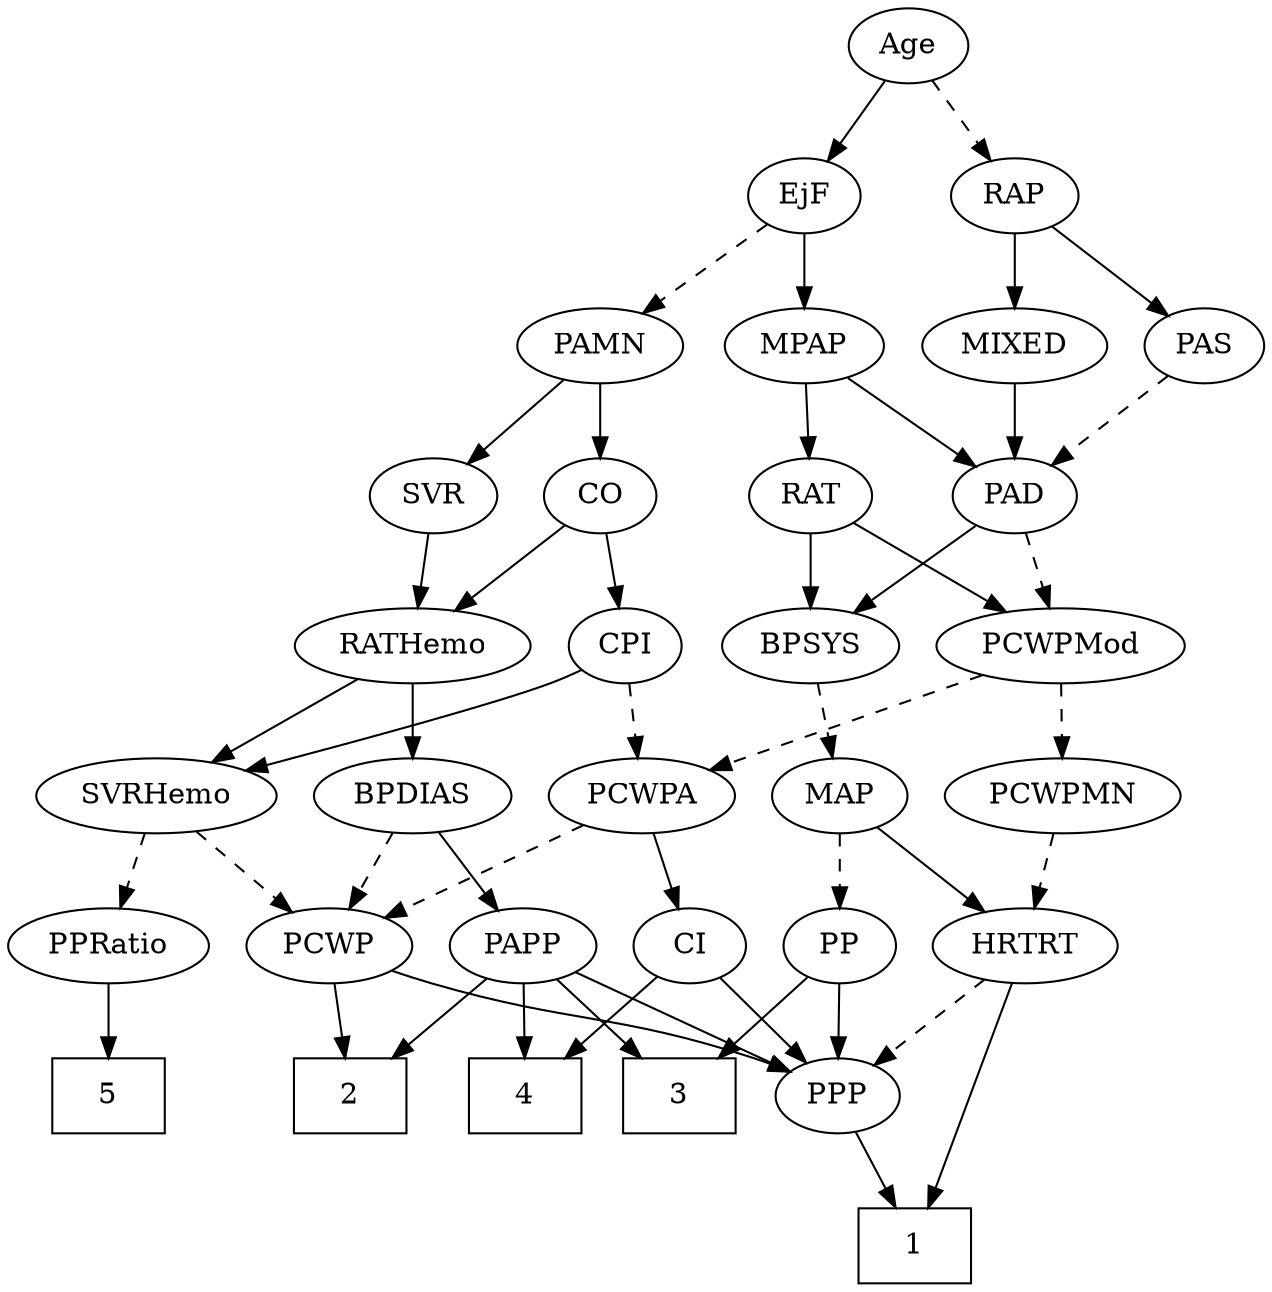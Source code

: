 strict digraph {
	graph [bb="0,0,586.94,612"];
	node [label="\N"];
	1	[height=0.5,
		pos="179.3,18",
		shape=box,
		width=0.75];
	2	[height=0.5,
		pos="448.3,90",
		shape=box,
		width=0.75];
	3	[height=0.5,
		pos="296.3,90",
		shape=box,
		width=0.75];
	4	[height=0.5,
		pos="373.3,90",
		shape=box,
		width=0.75];
	5	[height=0.5,
		pos="547.3,90",
		shape=box,
		width=0.75];
	Age	[height=0.5,
		pos="165.3,594",
		width=0.75];
	EjF	[height=0.5,
		pos="205.3,522",
		width=0.75];
	Age -> EjF	[pos="e,196.07,539.15 174.57,576.76 179.47,568.19 185.59,557.49 191.07,547.9",
		style=solid];
	RAP	[height=0.5,
		pos="125.3,522",
		width=0.77632];
	Age -> RAP	[pos="e,134.52,539.15 156.02,576.76 151.12,568.19 145.01,557.49 139.53,547.9",
		style=dashed];
	MPAP	[height=0.5,
		pos="205.3,450",
		width=0.97491];
	EjF -> MPAP	[pos="e,205.3,468.1 205.3,503.7 205.3,495.98 205.3,486.71 205.3,478.11",
		style=solid];
	PAMN	[height=0.5,
		pos="314.3,450",
		width=1.011];
	EjF -> PAMN	[pos="e,292.92,464.73 224.28,508.81 240.82,498.19 265.07,482.61 284.24,470.3",
		style=dashed];
	MIXED	[height=0.5,
		pos="40.296,450",
		width=1.1193];
	RAP -> MIXED	[pos="e,58.825,466.26 108.5,507.17 96.644,497.4 80.506,484.11 66.905,472.91",
		style=solid];
	PAS	[height=0.5,
		pos="125.3,450",
		width=0.75];
	RAP -> PAS	[pos="e,125.3,468.1 125.3,503.7 125.3,495.98 125.3,486.71 125.3,478.11",
		style=solid];
	PAD	[height=0.5,
		pos="125.3,378",
		width=0.79437];
	MIXED -> PAD	[pos="e,108.62,392.74 58.74,433.81 71.032,423.69 87.327,410.27 100.72,399.24",
		style=solid];
	MPAP -> PAD	[pos="e,141.42,393.11 188.33,434.15 176.97,424.21 161.84,410.98 149.26,399.97",
		style=solid];
	RAT	[height=0.5,
		pos="202.3,378",
		width=0.75827];
	MPAP -> RAT	[pos="e,203.03,396.1 204.55,431.7 204.22,423.98 203.83,414.71 203.46,406.11",
		style=solid];
	BPSYS	[height=0.5,
		pos="94.296,306",
		width=1.0471];
	MAP	[height=0.5,
		pos="84.296,234",
		width=0.84854];
	BPSYS -> MAP	[pos="e,86.74,252.1 91.825,287.7 90.723,279.98 89.398,270.71 88.17,262.11",
		style=dashed];
	PAD -> BPSYS	[pos="e,101.81,323.96 117.95,360.41 114.37,352.34 109.99,342.43 105.97,333.35",
		style=solid];
	PCWPMod	[height=0.5,
		pos="202.3,306",
		width=1.4443];
	PAD -> PCWPMod	[pos="e,184.58,323.1 140.88,362.83 151.26,353.4 165.14,340.78 177.07,329.93",
		style=dashed];
	CO	[height=0.5,
		pos="314.3,378",
		width=0.75];
	RATHemo	[height=0.5,
		pos="403.3,306",
		width=1.3721];
	CO -> RATHemo	[pos="e,383.52,322.55 331.04,363.83 343.5,354.03 360.79,340.43 375.33,328.99",
		style=solid];
	CPI	[height=0.5,
		pos="309.3,306",
		width=0.75];
	CO -> CPI	[pos="e,310.52,324.1 313.06,359.7 312.51,351.98 311.85,342.71 311.23,334.11",
		style=solid];
	PAS -> PAD	[pos="e,125.3,396.1 125.3,431.7 125.3,423.98 125.3,414.71 125.3,406.11",
		style=dashed];
	PAMN -> CO	[pos="e,314.3,396.1 314.3,431.7 314.3,423.98 314.3,414.71 314.3,406.11",
		style=solid];
	SVR	[height=0.5,
		pos="397.3,378",
		width=0.77632];
	PAMN -> SVR	[pos="e,380.85,392.87 331.9,434.15 343.88,424.05 359.89,410.55 373.07,399.43",
		style=solid];
	SVRHemo	[height=0.5,
		pos="403.3,234",
		width=1.3902];
	RATHemo -> SVRHemo	[pos="e,403.3,252.1 403.3,287.7 403.3,279.98 403.3,270.71 403.3,262.11",
		style=solid];
	BPDIAS	[height=0.5,
		pos="513.3,234",
		width=1.1735];
	RATHemo -> BPDIAS	[pos="e,490.86,249.27 426.89,289.98 443.02,279.72 464.57,266.01 482.11,254.85",
		style=solid];
	PCWPA	[height=0.5,
		pos="293.3,234",
		width=1.1555];
	CPI -> PCWPA	[pos="e,297.25,252.28 305.42,288.05 303.64,280.26 301.48,270.82 299.49,262.08",
		style=dashed];
	CPI -> SVRHemo	[pos="e,382.41,250.55 326.98,291.83 340.26,281.94 358.74,268.18 374.19,256.67",
		style=solid];
	RAT -> BPSYS	[pos="e,115.86,320.98 183.48,364.81 167.21,354.26 143.37,338.81 124.44,326.54",
		style=solid];
	RAT -> PCWPMod	[pos="e,202.3,324.1 202.3,359.7 202.3,351.98 202.3,342.71 202.3,334.11",
		style=solid];
	SVR -> RATHemo	[pos="e,401.83,324.1 398.78,359.7 399.44,351.98 400.24,342.71 400.97,334.11",
		style=solid];
	PCWPMod -> PCWPA	[pos="e,273.66,250.1 222.95,289.12 235.54,279.43 251.8,266.92 265.51,256.37",
		style=dashed];
	PCWPMN	[height=0.5,
		pos="183.3,234",
		width=1.3902];
	PCWPMod -> PCWPMN	[pos="e,187.99,252.28 197.7,288.05 195.58,280.26 193.02,270.82 190.65,262.08",
		style=dashed];
	PCWP	[height=0.5,
		pos="373.3,162",
		width=0.97491];
	PCWPA -> PCWP	[pos="e,356.14,178.01 311.05,217.46 322.08,207.82 336.41,195.28 348.54,184.66",
		style=dashed];
	CI	[height=0.5,
		pos="293.3,162",
		width=0.75];
	PCWPA -> CI	[pos="e,293.3,180.1 293.3,215.7 293.3,207.98 293.3,198.71 293.3,190.11",
		style=solid];
	HRTRT	[height=0.5,
		pos="136.3,162",
		width=1.1013];
	PCWPMN -> HRTRT	[pos="e,147.35,179.47 172.16,216.41 166.42,207.87 159.31,197.28 152.94,187.79",
		style=dashed];
	PPRatio	[height=0.5,
		pos="547.3,162",
		width=1.1013];
	SVRHemo -> PPRatio	[pos="e,521.33,175.62 431.75,219.17 454.86,207.94 487.56,192.04 512.28,180.02",
		style=dashed];
	SVRHemo -> PCWP	[pos="e,380.49,179.79 396.03,216.05 392.57,207.97 388.35,198.12 384.49,189.11",
		style=dashed];
	BPDIAS -> PCWP	[pos="e,397.64,175.17 486.96,219.83 464.21,208.46 431.2,191.95 406.61,179.66",
		style=dashed];
	PAPP	[height=0.5,
		pos="458.3,162",
		width=0.88464];
	BPDIAS -> PAPP	[pos="e,470.61,178.67 500.54,216.76 493.5,207.8 484.63,196.51 476.83,186.59",
		style=solid];
	PP	[height=0.5,
		pos="221.3,162",
		width=0.75];
	MAP -> PP	[pos="e,200.34,173.71 106.61,221.6 129.61,209.85 165.59,191.46 191.12,178.42",
		style=dashed];
	MAP -> HRTRT	[pos="e,124.18,179.31 96.096,217.12 102.59,208.38 110.78,197.35 118.07,187.54",
		style=solid];
	PP -> 3	[pos="e,277.96,108.11 236.47,146.83 246.21,137.75 259.11,125.71 270.43,115.14",
		style=solid];
	PPP	[height=0.5,
		pos="222.3,90",
		width=0.75];
	PP -> PPP	[pos="e,222.05,108.1 221.54,143.7 221.65,135.98 221.79,126.71 221.91,118.11",
		style=solid];
	PPP -> 1	[pos="e,189.92,36.292 212.54,73.116 207.43,64.801 201.05,54.41 195.24,44.963",
		style=solid];
	PPRatio -> 5	[pos="e,547.3,108.1 547.3,143.7 547.3,135.98 547.3,126.71 547.3,118.11",
		style=solid];
	PCWP -> 2	[pos="e,429.95,108.13 389.57,145.81 399.14,136.88 411.46,125.38 422.34,115.23",
		style=solid];
	PCWP -> PPP	[pos="e,243.74,100.94 348.02,149.28 321.89,137.17 281.06,118.24 253.06,105.26",
		style=solid];
	CI -> 4	[pos="e,353.85,108.02 309.1,147.17 319.64,137.95 333.76,125.6 346.07,114.82",
		style=solid];
	CI -> PPP	[pos="e,236.99,105.49 278.59,146.5 268.68,136.73 255.45,123.69 244.31,112.7",
		style=solid];
	PAPP -> 2	[pos="e,450.74,108.1 455.82,143.7 454.72,135.98 453.4,126.71 452.17,118.11",
		style=solid];
	PAPP -> 3	[pos="e,323.3,102.67 433.69,150.37 406.86,138.77 363.62,120.09 332.82,106.78",
		style=solid];
	PAPP -> 4	[pos="e,394.08,108.11 441.1,146.83 429.85,137.57 414.88,125.25 401.87,114.53",
		style=solid];
	PAPP -> PPP	[pos="e,243.71,101.45 433.83,150.07 428.45,147.89 422.73,145.74 417.3,144 349.1,122.21 328.18,130.73 260.3,108 257.9,107.2 255.44,106.3 \
253,105.34",
		style=solid];
	HRTRT -> 1	[pos="e,174.09,36.189 141.48,143.87 148.84,119.56 162.39,74.819 171.12,46.013",
		style=solid];
	HRTRT -> PPP	[pos="e,205.71,104.5 154.96,145.81 167.48,135.62 184.1,122.09 197.7,111.02",
		style=dashed];
}
